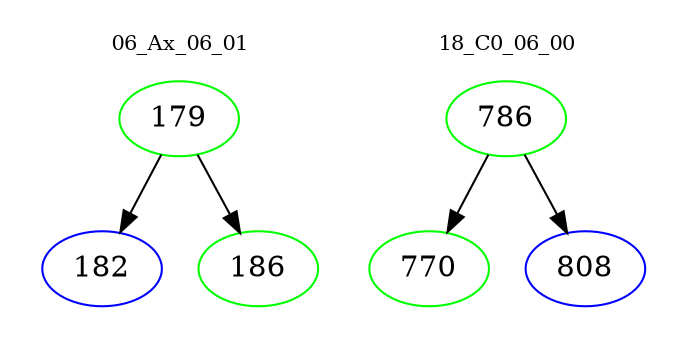 digraph{
subgraph cluster_0 {
color = white
label = "06_Ax_06_01";
fontsize=10;
T0_179 [label="179", color="green"]
T0_179 -> T0_182 [color="black"]
T0_182 [label="182", color="blue"]
T0_179 -> T0_186 [color="black"]
T0_186 [label="186", color="green"]
}
subgraph cluster_1 {
color = white
label = "18_C0_06_00";
fontsize=10;
T1_786 [label="786", color="green"]
T1_786 -> T1_770 [color="black"]
T1_770 [label="770", color="green"]
T1_786 -> T1_808 [color="black"]
T1_808 [label="808", color="blue"]
}
}
